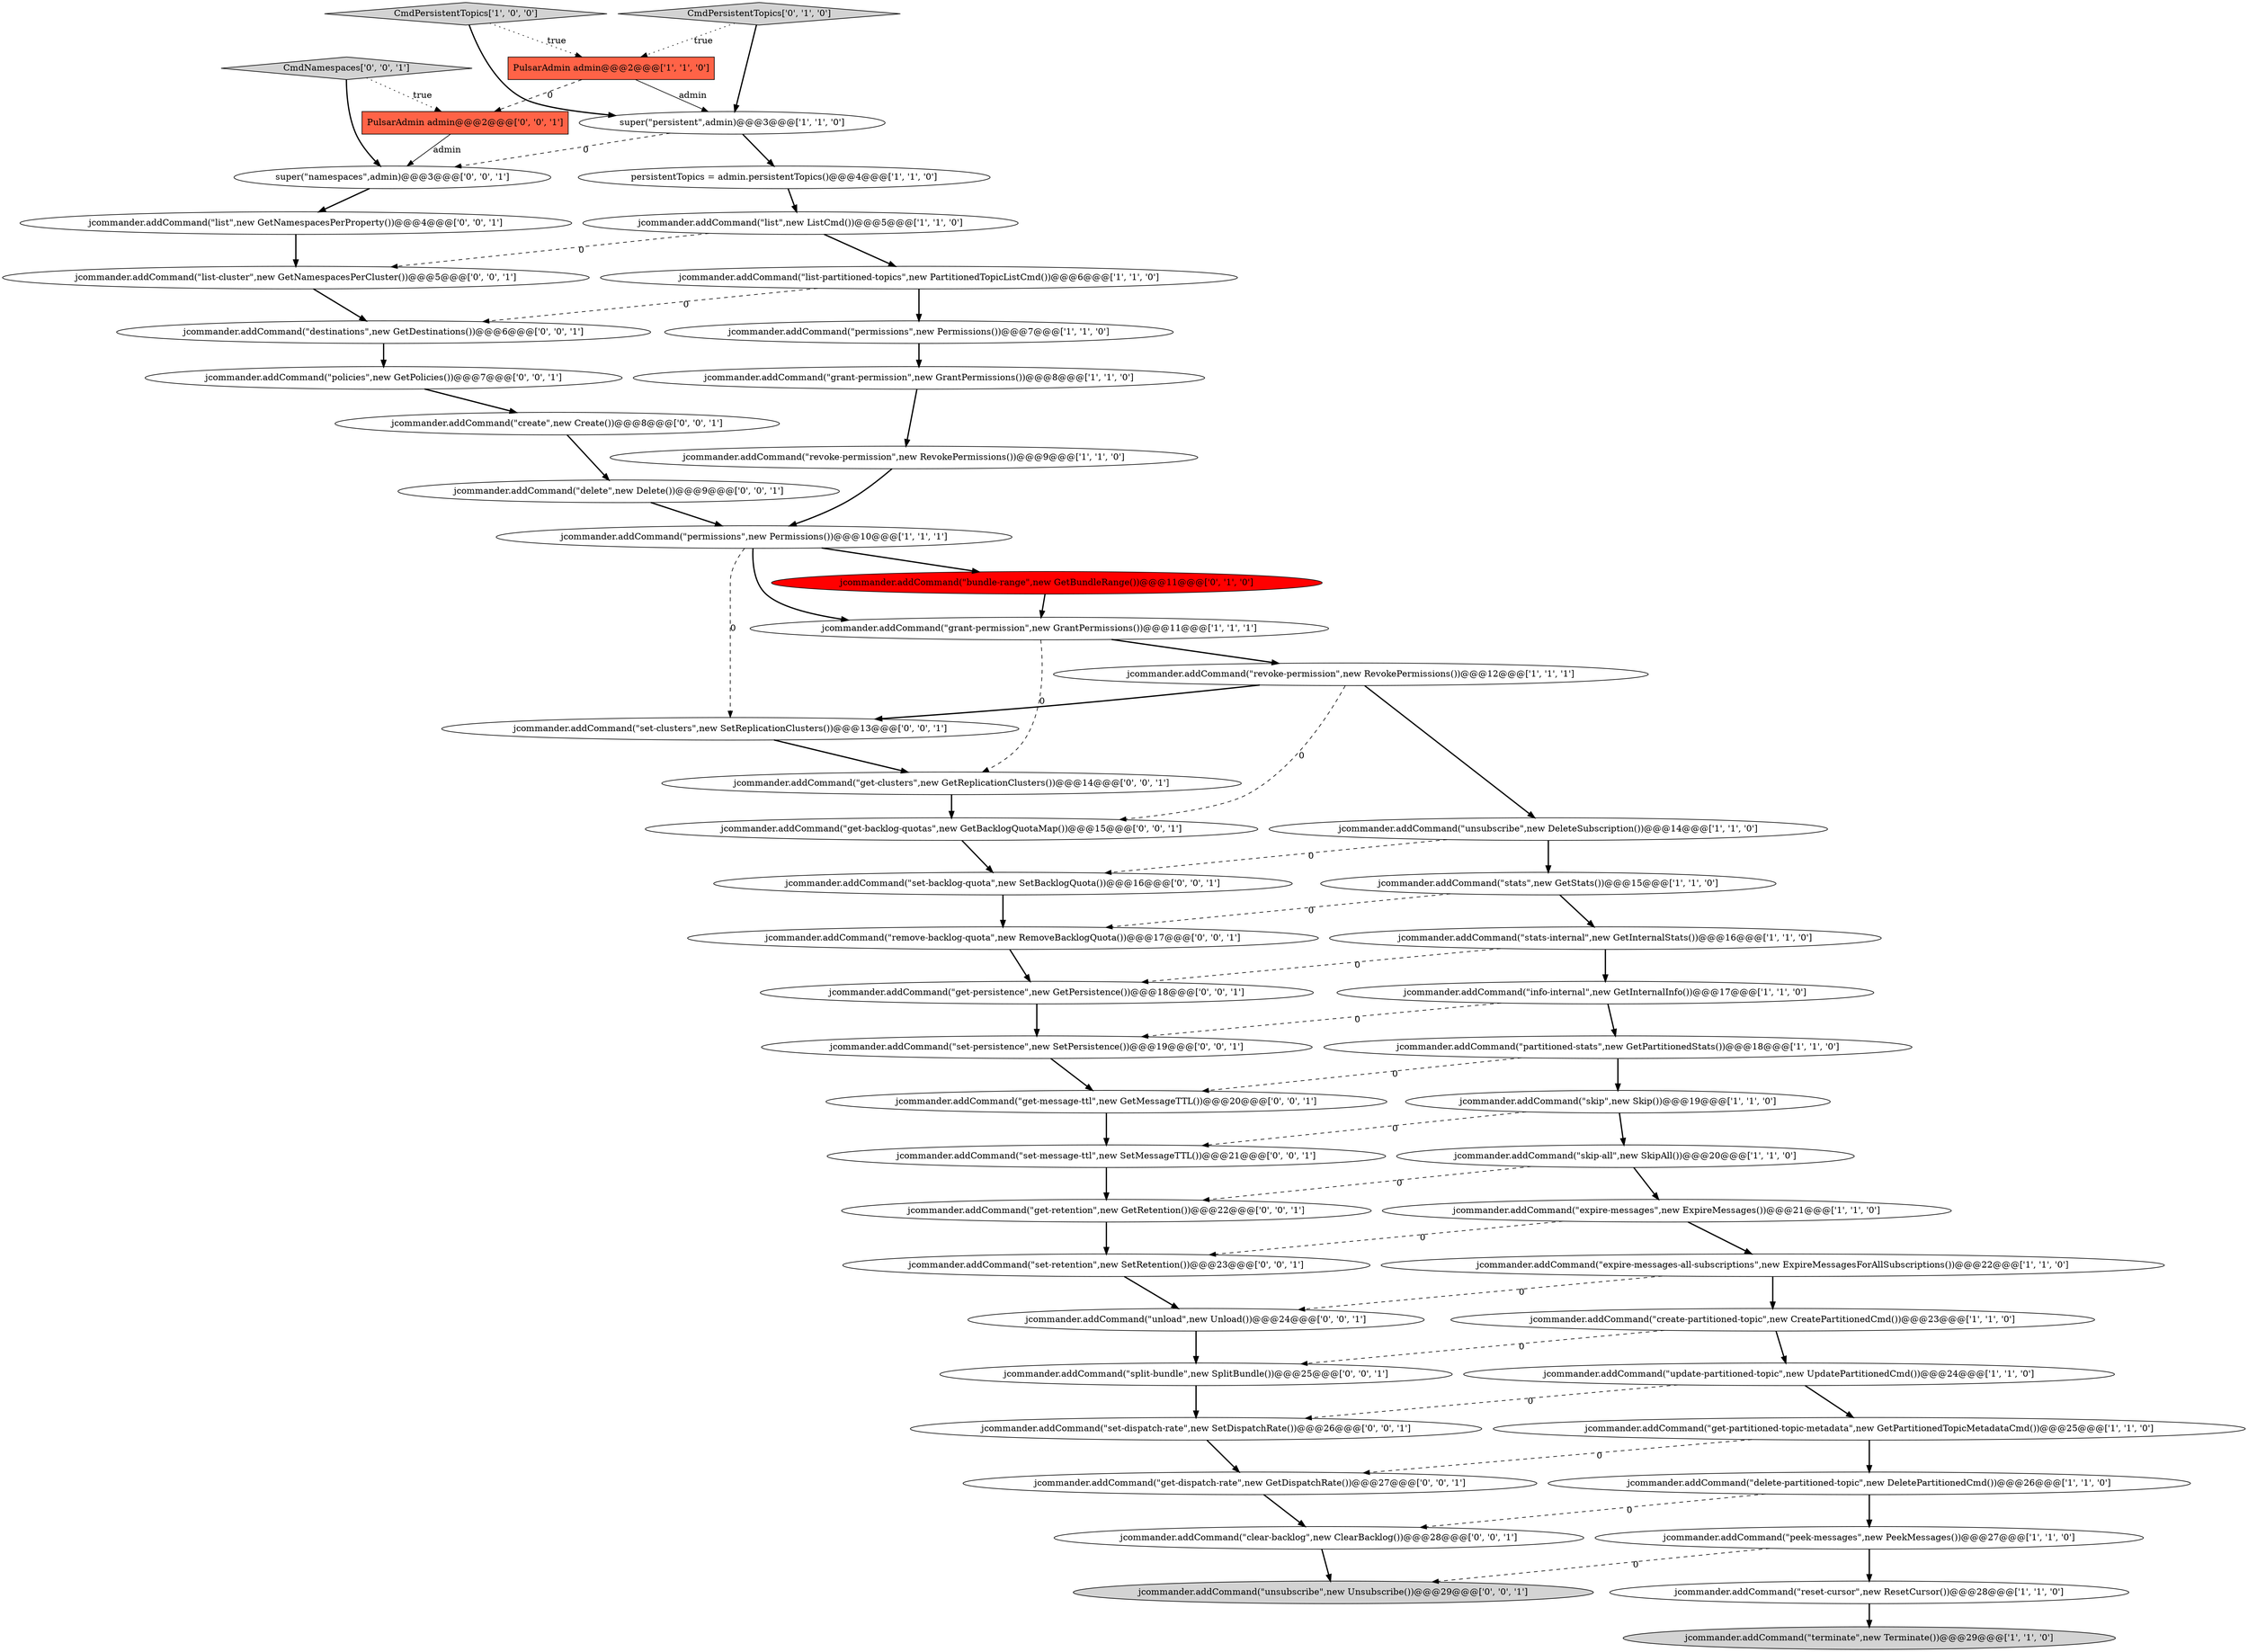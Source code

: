 digraph {
25 [style = filled, label = "jcommander.addCommand(\"info-internal\",new GetInternalInfo())@@@17@@@['1', '1', '0']", fillcolor = white, shape = ellipse image = "AAA0AAABBB1BBB"];
46 [style = filled, label = "jcommander.addCommand(\"get-clusters\",new GetReplicationClusters())@@@14@@@['0', '0', '1']", fillcolor = white, shape = ellipse image = "AAA0AAABBB3BBB"];
2 [style = filled, label = "jcommander.addCommand(\"stats-internal\",new GetInternalStats())@@@16@@@['1', '1', '0']", fillcolor = white, shape = ellipse image = "AAA0AAABBB1BBB"];
42 [style = filled, label = "jcommander.addCommand(\"set-backlog-quota\",new SetBacklogQuota())@@@16@@@['0', '0', '1']", fillcolor = white, shape = ellipse image = "AAA0AAABBB3BBB"];
10 [style = filled, label = "jcommander.addCommand(\"list\",new ListCmd())@@@5@@@['1', '1', '0']", fillcolor = white, shape = ellipse image = "AAA0AAABBB1BBB"];
15 [style = filled, label = "jcommander.addCommand(\"revoke-permission\",new RevokePermissions())@@@12@@@['1', '1', '1']", fillcolor = white, shape = ellipse image = "AAA0AAABBB1BBB"];
45 [style = filled, label = "jcommander.addCommand(\"delete\",new Delete())@@@9@@@['0', '0', '1']", fillcolor = white, shape = ellipse image = "AAA0AAABBB3BBB"];
55 [style = filled, label = "jcommander.addCommand(\"get-dispatch-rate\",new GetDispatchRate())@@@27@@@['0', '0', '1']", fillcolor = white, shape = ellipse image = "AAA0AAABBB3BBB"];
54 [style = filled, label = "jcommander.addCommand(\"get-backlog-quotas\",new GetBacklogQuotaMap())@@@15@@@['0', '0', '1']", fillcolor = white, shape = ellipse image = "AAA0AAABBB3BBB"];
1 [style = filled, label = "jcommander.addCommand(\"stats\",new GetStats())@@@15@@@['1', '1', '0']", fillcolor = white, shape = ellipse image = "AAA0AAABBB1BBB"];
26 [style = filled, label = "jcommander.addCommand(\"create-partitioned-topic\",new CreatePartitionedCmd())@@@23@@@['1', '1', '0']", fillcolor = white, shape = ellipse image = "AAA0AAABBB1BBB"];
19 [style = filled, label = "jcommander.addCommand(\"list-partitioned-topics\",new PartitionedTopicListCmd())@@@6@@@['1', '1', '0']", fillcolor = white, shape = ellipse image = "AAA0AAABBB1BBB"];
5 [style = filled, label = "jcommander.addCommand(\"permissions\",new Permissions())@@@7@@@['1', '1', '0']", fillcolor = white, shape = ellipse image = "AAA0AAABBB1BBB"];
37 [style = filled, label = "CmdNamespaces['0', '0', '1']", fillcolor = lightgray, shape = diamond image = "AAA0AAABBB3BBB"];
50 [style = filled, label = "jcommander.addCommand(\"set-dispatch-rate\",new SetDispatchRate())@@@26@@@['0', '0', '1']", fillcolor = white, shape = ellipse image = "AAA0AAABBB3BBB"];
16 [style = filled, label = "jcommander.addCommand(\"peek-messages\",new PeekMessages())@@@27@@@['1', '1', '0']", fillcolor = white, shape = ellipse image = "AAA0AAABBB1BBB"];
53 [style = filled, label = "jcommander.addCommand(\"set-message-ttl\",new SetMessageTTL())@@@21@@@['0', '0', '1']", fillcolor = white, shape = ellipse image = "AAA0AAABBB3BBB"];
40 [style = filled, label = "jcommander.addCommand(\"set-clusters\",new SetReplicationClusters())@@@13@@@['0', '0', '1']", fillcolor = white, shape = ellipse image = "AAA0AAABBB3BBB"];
41 [style = filled, label = "jcommander.addCommand(\"clear-backlog\",new ClearBacklog())@@@28@@@['0', '0', '1']", fillcolor = white, shape = ellipse image = "AAA0AAABBB3BBB"];
12 [style = filled, label = "jcommander.addCommand(\"get-partitioned-topic-metadata\",new GetPartitionedTopicMetadataCmd())@@@25@@@['1', '1', '0']", fillcolor = white, shape = ellipse image = "AAA0AAABBB1BBB"];
23 [style = filled, label = "jcommander.addCommand(\"skip-all\",new SkipAll())@@@20@@@['1', '1', '0']", fillcolor = white, shape = ellipse image = "AAA0AAABBB1BBB"];
44 [style = filled, label = "jcommander.addCommand(\"policies\",new GetPolicies())@@@7@@@['0', '0', '1']", fillcolor = white, shape = ellipse image = "AAA0AAABBB3BBB"];
39 [style = filled, label = "jcommander.addCommand(\"unsubscribe\",new Unsubscribe())@@@29@@@['0', '0', '1']", fillcolor = lightgray, shape = ellipse image = "AAA0AAABBB3BBB"];
20 [style = filled, label = "jcommander.addCommand(\"grant-permission\",new GrantPermissions())@@@11@@@['1', '1', '1']", fillcolor = white, shape = ellipse image = "AAA0AAABBB1BBB"];
51 [style = filled, label = "jcommander.addCommand(\"set-persistence\",new SetPersistence())@@@19@@@['0', '0', '1']", fillcolor = white, shape = ellipse image = "AAA0AAABBB3BBB"];
38 [style = filled, label = "jcommander.addCommand(\"list\",new GetNamespacesPerProperty())@@@4@@@['0', '0', '1']", fillcolor = white, shape = ellipse image = "AAA0AAABBB3BBB"];
31 [style = filled, label = "jcommander.addCommand(\"set-retention\",new SetRetention())@@@23@@@['0', '0', '1']", fillcolor = white, shape = ellipse image = "AAA0AAABBB3BBB"];
8 [style = filled, label = "jcommander.addCommand(\"permissions\",new Permissions())@@@10@@@['1', '1', '1']", fillcolor = white, shape = ellipse image = "AAA0AAABBB1BBB"];
21 [style = filled, label = "jcommander.addCommand(\"grant-permission\",new GrantPermissions())@@@8@@@['1', '1', '0']", fillcolor = white, shape = ellipse image = "AAA0AAABBB1BBB"];
30 [style = filled, label = "jcommander.addCommand(\"create\",new Create())@@@8@@@['0', '0', '1']", fillcolor = white, shape = ellipse image = "AAA0AAABBB3BBB"];
32 [style = filled, label = "jcommander.addCommand(\"unload\",new Unload())@@@24@@@['0', '0', '1']", fillcolor = white, shape = ellipse image = "AAA0AAABBB3BBB"];
11 [style = filled, label = "jcommander.addCommand(\"revoke-permission\",new RevokePermissions())@@@9@@@['1', '1', '0']", fillcolor = white, shape = ellipse image = "AAA0AAABBB1BBB"];
27 [style = filled, label = "jcommander.addCommand(\"expire-messages-all-subscriptions\",new ExpireMessagesForAllSubscriptions())@@@22@@@['1', '1', '0']", fillcolor = white, shape = ellipse image = "AAA0AAABBB1BBB"];
22 [style = filled, label = "jcommander.addCommand(\"expire-messages\",new ExpireMessages())@@@21@@@['1', '1', '0']", fillcolor = white, shape = ellipse image = "AAA0AAABBB1BBB"];
28 [style = filled, label = "jcommander.addCommand(\"bundle-range\",new GetBundleRange())@@@11@@@['0', '1', '0']", fillcolor = red, shape = ellipse image = "AAA1AAABBB2BBB"];
7 [style = filled, label = "super(\"persistent\",admin)@@@3@@@['1', '1', '0']", fillcolor = white, shape = ellipse image = "AAA0AAABBB1BBB"];
17 [style = filled, label = "jcommander.addCommand(\"unsubscribe\",new DeleteSubscription())@@@14@@@['1', '1', '0']", fillcolor = white, shape = ellipse image = "AAA0AAABBB1BBB"];
47 [style = filled, label = "jcommander.addCommand(\"destinations\",new GetDestinations())@@@6@@@['0', '0', '1']", fillcolor = white, shape = ellipse image = "AAA0AAABBB3BBB"];
13 [style = filled, label = "persistentTopics = admin.persistentTopics()@@@4@@@['1', '1', '0']", fillcolor = white, shape = ellipse image = "AAA0AAABBB1BBB"];
24 [style = filled, label = "PulsarAdmin admin@@@2@@@['1', '1', '0']", fillcolor = tomato, shape = box image = "AAA0AAABBB1BBB"];
35 [style = filled, label = "jcommander.addCommand(\"get-message-ttl\",new GetMessageTTL())@@@20@@@['0', '0', '1']", fillcolor = white, shape = ellipse image = "AAA0AAABBB3BBB"];
43 [style = filled, label = "super(\"namespaces\",admin)@@@3@@@['0', '0', '1']", fillcolor = white, shape = ellipse image = "AAA0AAABBB3BBB"];
33 [style = filled, label = "PulsarAdmin admin@@@2@@@['0', '0', '1']", fillcolor = tomato, shape = box image = "AAA0AAABBB3BBB"];
34 [style = filled, label = "jcommander.addCommand(\"remove-backlog-quota\",new RemoveBacklogQuota())@@@17@@@['0', '0', '1']", fillcolor = white, shape = ellipse image = "AAA0AAABBB3BBB"];
18 [style = filled, label = "jcommander.addCommand(\"update-partitioned-topic\",new UpdatePartitionedCmd())@@@24@@@['1', '1', '0']", fillcolor = white, shape = ellipse image = "AAA0AAABBB1BBB"];
36 [style = filled, label = "jcommander.addCommand(\"split-bundle\",new SplitBundle())@@@25@@@['0', '0', '1']", fillcolor = white, shape = ellipse image = "AAA0AAABBB3BBB"];
48 [style = filled, label = "jcommander.addCommand(\"get-retention\",new GetRetention())@@@22@@@['0', '0', '1']", fillcolor = white, shape = ellipse image = "AAA0AAABBB3BBB"];
52 [style = filled, label = "jcommander.addCommand(\"get-persistence\",new GetPersistence())@@@18@@@['0', '0', '1']", fillcolor = white, shape = ellipse image = "AAA0AAABBB3BBB"];
0 [style = filled, label = "jcommander.addCommand(\"reset-cursor\",new ResetCursor())@@@28@@@['1', '1', '0']", fillcolor = white, shape = ellipse image = "AAA0AAABBB1BBB"];
49 [style = filled, label = "jcommander.addCommand(\"list-cluster\",new GetNamespacesPerCluster())@@@5@@@['0', '0', '1']", fillcolor = white, shape = ellipse image = "AAA0AAABBB3BBB"];
4 [style = filled, label = "CmdPersistentTopics['1', '0', '0']", fillcolor = lightgray, shape = diamond image = "AAA0AAABBB1BBB"];
3 [style = filled, label = "jcommander.addCommand(\"skip\",new Skip())@@@19@@@['1', '1', '0']", fillcolor = white, shape = ellipse image = "AAA0AAABBB1BBB"];
6 [style = filled, label = "jcommander.addCommand(\"partitioned-stats\",new GetPartitionedStats())@@@18@@@['1', '1', '0']", fillcolor = white, shape = ellipse image = "AAA0AAABBB1BBB"];
14 [style = filled, label = "jcommander.addCommand(\"delete-partitioned-topic\",new DeletePartitionedCmd())@@@26@@@['1', '1', '0']", fillcolor = white, shape = ellipse image = "AAA0AAABBB1BBB"];
9 [style = filled, label = "jcommander.addCommand(\"terminate\",new Terminate())@@@29@@@['1', '1', '0']", fillcolor = lightgray, shape = ellipse image = "AAA0AAABBB1BBB"];
29 [style = filled, label = "CmdPersistentTopics['0', '1', '0']", fillcolor = lightgray, shape = diamond image = "AAA0AAABBB2BBB"];
7->13 [style = bold, label=""];
14->16 [style = bold, label=""];
13->10 [style = bold, label=""];
6->3 [style = bold, label=""];
8->28 [style = bold, label=""];
44->30 [style = bold, label=""];
42->34 [style = bold, label=""];
16->0 [style = bold, label=""];
0->9 [style = bold, label=""];
37->33 [style = dotted, label="true"];
8->40 [style = dashed, label="0"];
55->41 [style = bold, label=""];
12->55 [style = dashed, label="0"];
17->1 [style = bold, label=""];
28->20 [style = bold, label=""];
24->33 [style = dashed, label="0"];
22->31 [style = dashed, label="0"];
31->32 [style = bold, label=""];
10->19 [style = bold, label=""];
23->48 [style = dashed, label="0"];
34->52 [style = bold, label=""];
15->54 [style = dashed, label="0"];
1->34 [style = dashed, label="0"];
25->51 [style = dashed, label="0"];
33->43 [style = solid, label="admin"];
18->12 [style = bold, label=""];
7->43 [style = dashed, label="0"];
16->39 [style = dashed, label="0"];
19->47 [style = dashed, label="0"];
2->52 [style = dashed, label="0"];
25->6 [style = bold, label=""];
17->42 [style = dashed, label="0"];
51->35 [style = bold, label=""];
4->7 [style = bold, label=""];
3->53 [style = dashed, label="0"];
6->35 [style = dashed, label="0"];
14->41 [style = dashed, label="0"];
54->42 [style = bold, label=""];
49->47 [style = bold, label=""];
40->46 [style = bold, label=""];
48->31 [style = bold, label=""];
19->5 [style = bold, label=""];
5->21 [style = bold, label=""];
20->46 [style = dashed, label="0"];
18->50 [style = dashed, label="0"];
15->17 [style = bold, label=""];
3->23 [style = bold, label=""];
37->43 [style = bold, label=""];
23->22 [style = bold, label=""];
8->20 [style = bold, label=""];
43->38 [style = bold, label=""];
38->49 [style = bold, label=""];
22->27 [style = bold, label=""];
21->11 [style = bold, label=""];
46->54 [style = bold, label=""];
50->55 [style = bold, label=""];
45->8 [style = bold, label=""];
27->32 [style = dashed, label="0"];
12->14 [style = bold, label=""];
29->7 [style = bold, label=""];
11->8 [style = bold, label=""];
47->44 [style = bold, label=""];
15->40 [style = bold, label=""];
32->36 [style = bold, label=""];
1->2 [style = bold, label=""];
36->50 [style = bold, label=""];
4->24 [style = dotted, label="true"];
10->49 [style = dashed, label="0"];
26->36 [style = dashed, label="0"];
52->51 [style = bold, label=""];
41->39 [style = bold, label=""];
2->25 [style = bold, label=""];
20->15 [style = bold, label=""];
29->24 [style = dotted, label="true"];
35->53 [style = bold, label=""];
30->45 [style = bold, label=""];
53->48 [style = bold, label=""];
24->7 [style = solid, label="admin"];
26->18 [style = bold, label=""];
27->26 [style = bold, label=""];
}
